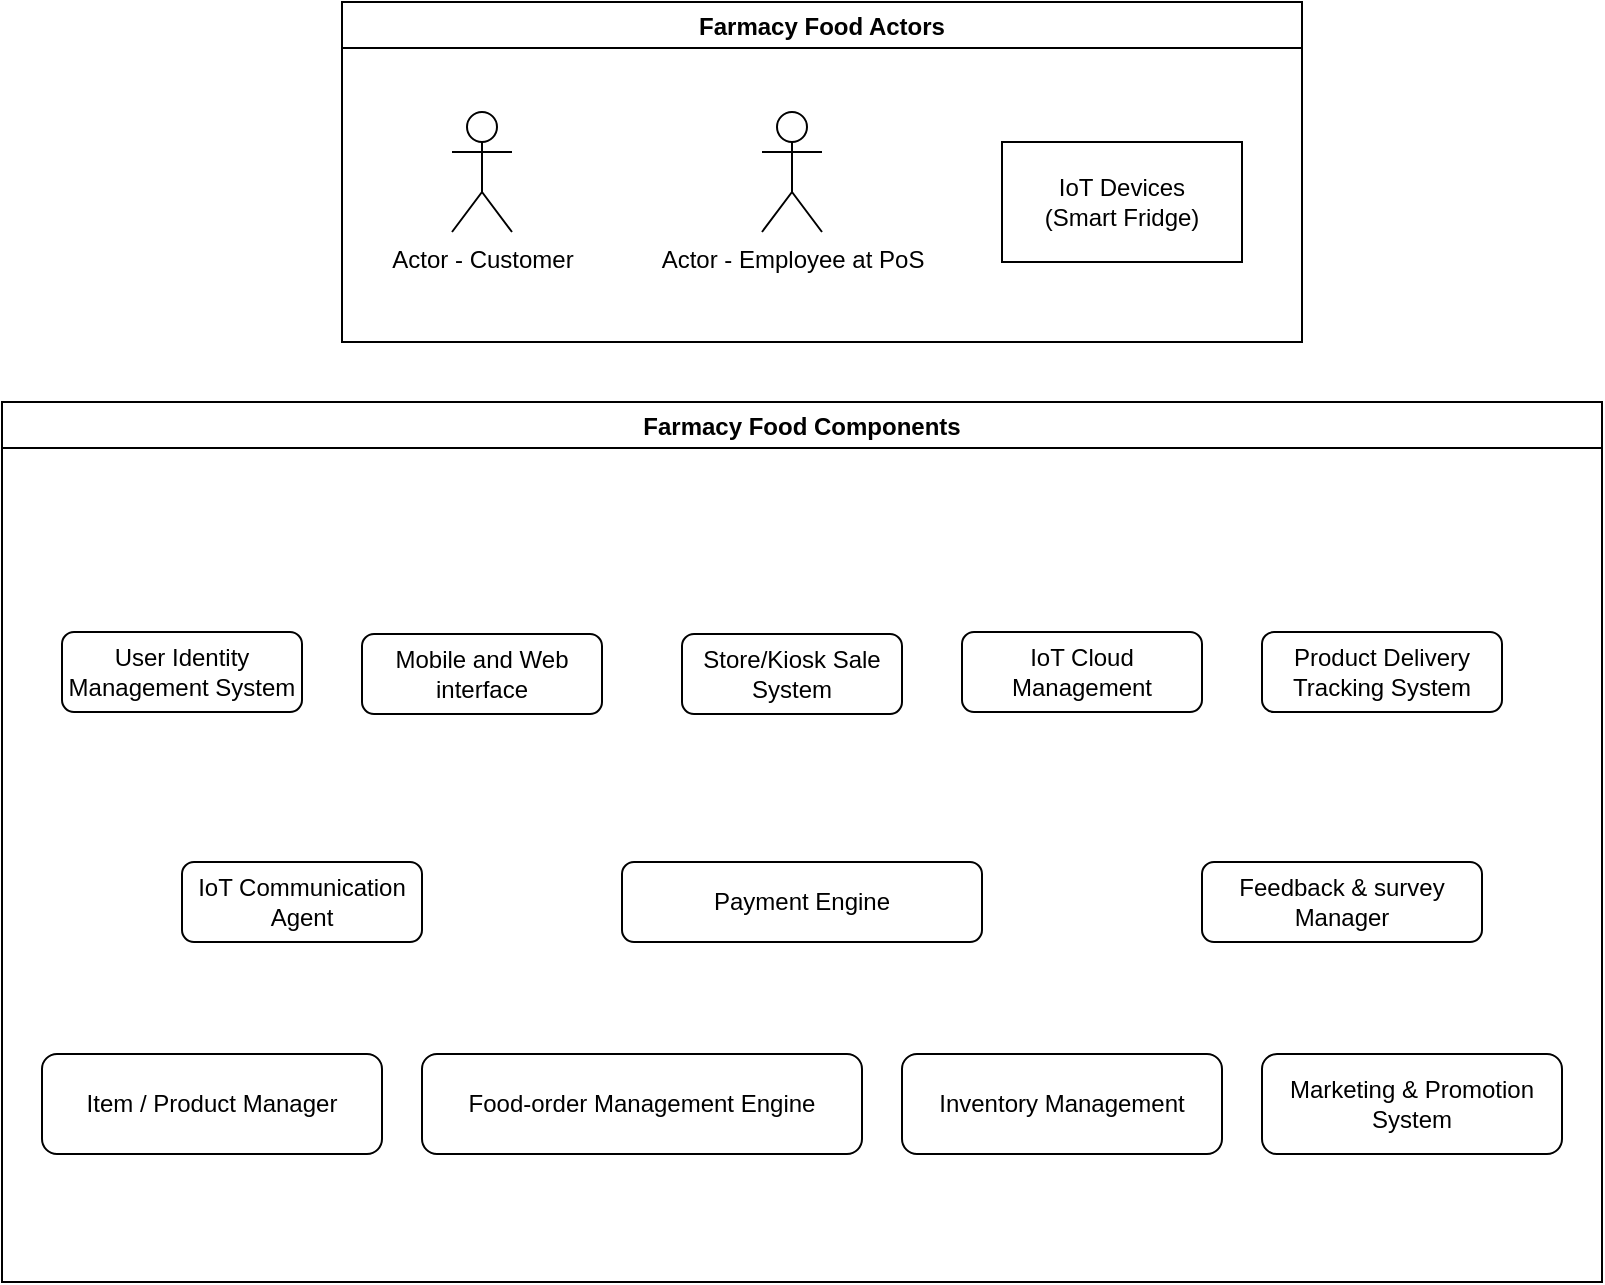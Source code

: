 <mxfile version="13.7.9" type="device"><diagram id="mrOTsqda7IKm6iGV-Wj5" name="High-level workflow"><mxGraphModel dx="946" dy="522" grid="1" gridSize="10" guides="1" tooltips="1" connect="1" arrows="1" fold="1" page="1" pageScale="1" pageWidth="850" pageHeight="1100" math="0" shadow="0"><root><mxCell id="0"/><mxCell id="1" parent="0"/><mxCell id="TfyQZDRT68keYTaBHwo4-1" value="Farmacy Food Actors" style="swimlane;" parent="1" vertex="1"><mxGeometry x="200" y="180" width="480" height="170" as="geometry"><mxRectangle x="200" y="180" width="160" height="23" as="alternateBounds"/></mxGeometry></mxCell><mxCell id="Ee-T2DxK372GyuqHqMaR-11" value="&lt;div&gt;IoT Devices&lt;/div&gt;&lt;div&gt;(Smart Fridge)&lt;br&gt;&lt;/div&gt;" style="rounded=0;whiteSpace=wrap;html=1;" parent="TfyQZDRT68keYTaBHwo4-1" vertex="1"><mxGeometry x="330" y="70" width="120" height="60" as="geometry"/></mxCell><mxCell id="Ee-T2DxK372GyuqHqMaR-6" value="Actor - Customer" style="shape=umlActor;verticalLabelPosition=bottom;verticalAlign=top;html=1;outlineConnect=0;" parent="TfyQZDRT68keYTaBHwo4-1" vertex="1"><mxGeometry x="55" y="55" width="30" height="60" as="geometry"/></mxCell><mxCell id="Ee-T2DxK372GyuqHqMaR-7" value="Actor - Employee at PoS" style="shape=umlActor;verticalLabelPosition=bottom;verticalAlign=top;html=1;outlineConnect=0;" parent="TfyQZDRT68keYTaBHwo4-1" vertex="1"><mxGeometry x="210" y="55" width="30" height="60" as="geometry"/></mxCell><mxCell id="TfyQZDRT68keYTaBHwo4-2" value="Farmacy Food Components" style="swimlane;" parent="1" vertex="1"><mxGeometry x="30" y="380" width="800" height="440" as="geometry"><mxRectangle x="30" y="380" width="190" height="23" as="alternateBounds"/></mxGeometry></mxCell><mxCell id="TfyQZDRT68keYTaBHwo4-3" value="&lt;span&gt;Food-order Management Engine &lt;/span&gt;" style="rounded=1;whiteSpace=wrap;html=1;" parent="TfyQZDRT68keYTaBHwo4-2" vertex="1"><mxGeometry x="210" y="326" width="220" height="50" as="geometry"/></mxCell><mxCell id="TfyQZDRT68keYTaBHwo4-4" value="Item / Product Manager" style="rounded=1;whiteSpace=wrap;html=1;" parent="TfyQZDRT68keYTaBHwo4-2" vertex="1"><mxGeometry x="20" y="326" width="170" height="50" as="geometry"/></mxCell><mxCell id="TfyQZDRT68keYTaBHwo4-5" value="User Identity Management System" style="rounded=1;whiteSpace=wrap;html=1;" parent="TfyQZDRT68keYTaBHwo4-2" vertex="1"><mxGeometry x="30" y="115" width="120" height="40" as="geometry"/></mxCell><mxCell id="TfyQZDRT68keYTaBHwo4-6" value="&lt;p&gt;&lt;span&gt;&lt;span&gt;&lt;/span&gt;&lt;/span&gt;&lt;span&gt;Mobile and Web interface&lt;/span&gt;&lt;/p&gt;" style="rounded=1;whiteSpace=wrap;html=1;" parent="TfyQZDRT68keYTaBHwo4-2" vertex="1"><mxGeometry x="180" y="116" width="120" height="40" as="geometry"/></mxCell><mxCell id="TfyQZDRT68keYTaBHwo4-7" value="&lt;p&gt;&lt;span&gt;Store/Kiosk Sale System&lt;/span&gt;&lt;/p&gt;" style="rounded=1;whiteSpace=wrap;html=1;" parent="TfyQZDRT68keYTaBHwo4-2" vertex="1"><mxGeometry x="340" y="116" width="110" height="40" as="geometry"/></mxCell><mxCell id="TfyQZDRT68keYTaBHwo4-8" value="&lt;p&gt;&lt;span&gt;Payment Engine&lt;/span&gt;&lt;/p&gt;" style="rounded=1;whiteSpace=wrap;html=1;" parent="TfyQZDRT68keYTaBHwo4-2" vertex="1"><mxGeometry x="310" y="230" width="180" height="40" as="geometry"/></mxCell><mxCell id="TfyQZDRT68keYTaBHwo4-9" value="&lt;p&gt;&lt;span&gt;IoT Communication Agent&lt;/span&gt;&lt;/p&gt;" style="rounded=1;whiteSpace=wrap;html=1;" parent="TfyQZDRT68keYTaBHwo4-2" vertex="1"><mxGeometry x="90" y="230" width="120" height="40" as="geometry"/></mxCell><mxCell id="TfyQZDRT68keYTaBHwo4-10" value="Marketing &amp;amp; Promotion System" style="rounded=1;whiteSpace=wrap;html=1;" parent="TfyQZDRT68keYTaBHwo4-2" vertex="1"><mxGeometry x="630" y="326" width="150" height="50" as="geometry"/></mxCell><mxCell id="TfyQZDRT68keYTaBHwo4-11" value="&lt;p&gt;&lt;span&gt;IoT Cloud Management&lt;/span&gt;&lt;/p&gt;" style="rounded=1;whiteSpace=wrap;html=1;" parent="TfyQZDRT68keYTaBHwo4-2" vertex="1"><mxGeometry x="480" y="115" width="120" height="40" as="geometry"/></mxCell><mxCell id="TfyQZDRT68keYTaBHwo4-12" value="Inventory Management" style="rounded=1;whiteSpace=wrap;html=1;" parent="TfyQZDRT68keYTaBHwo4-2" vertex="1"><mxGeometry x="450" y="326" width="160" height="50" as="geometry"/></mxCell><mxCell id="TfyQZDRT68keYTaBHwo4-13" value="Feedback &amp;amp; survey Manager" style="rounded=1;whiteSpace=wrap;html=1;" parent="TfyQZDRT68keYTaBHwo4-2" vertex="1"><mxGeometry x="600" y="230" width="140" height="40" as="geometry"/></mxCell><mxCell id="TfyQZDRT68keYTaBHwo4-14" value="Product Delivery Tracking System" style="rounded=1;whiteSpace=wrap;html=1;" parent="TfyQZDRT68keYTaBHwo4-2" vertex="1"><mxGeometry x="630" y="115" width="120" height="40" as="geometry"/></mxCell></root></mxGraphModel></diagram></mxfile>